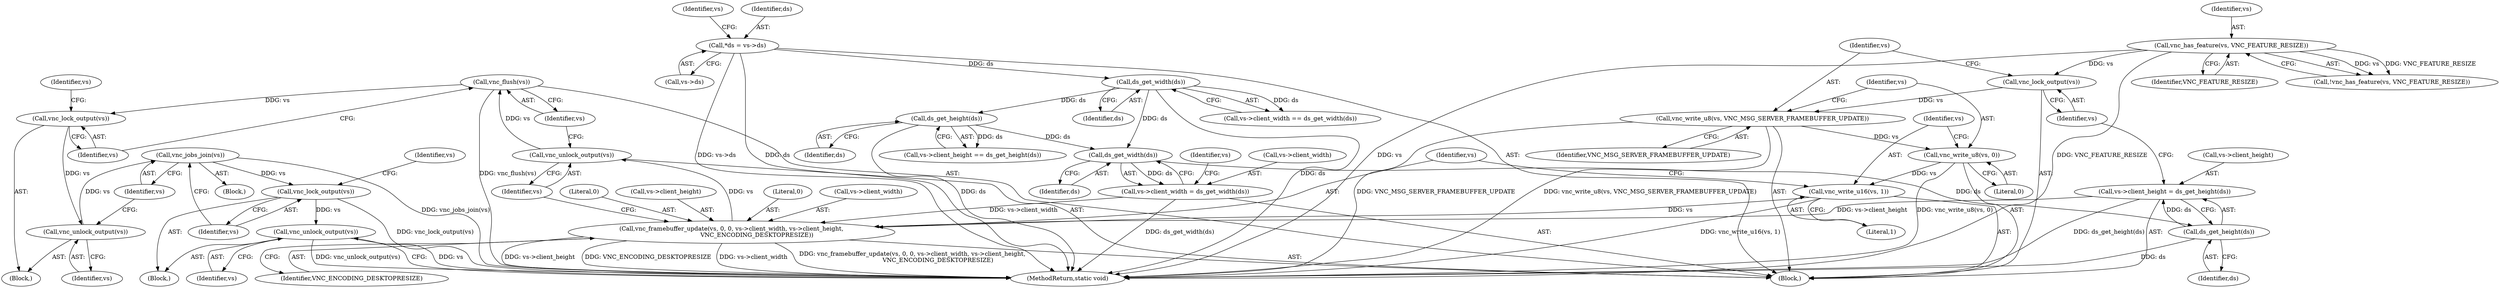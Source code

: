 digraph "0_qemu_9f64916da20eea67121d544698676295bbb105a7_10@pointer" {
"1000405" [label="(Call,vnc_jobs_join(vs))"];
"1000402" [label="(Call,vnc_unlock_output(vs))"];
"1000395" [label="(Call,vnc_lock_output(vs))"];
"1000390" [label="(Call,vnc_flush(vs))"];
"1000388" [label="(Call,vnc_unlock_output(vs))"];
"1000377" [label="(Call,vnc_framebuffer_update(vs, 0, 0, vs->client_width, vs->client_height,\n                           VNC_ENCODING_DESKTOPRESIZE))"];
"1000374" [label="(Call,vnc_write_u16(vs, 1))"];
"1000371" [label="(Call,vnc_write_u8(vs, 0))"];
"1000368" [label="(Call,vnc_write_u8(vs, VNC_MSG_SERVER_FRAMEBUFFER_UPDATE))"];
"1000366" [label="(Call,vnc_lock_output(vs))"];
"1000333" [label="(Call,vnc_has_feature(vs, VNC_FEATURE_RESIZE))"];
"1000354" [label="(Call,vs->client_width = ds_get_width(ds))"];
"1000358" [label="(Call,ds_get_width(ds))"];
"1000350" [label="(Call,ds_get_height(ds))"];
"1000344" [label="(Call,ds_get_width(ds))"];
"1000319" [label="(Call,*ds = vs->ds)"];
"1000360" [label="(Call,vs->client_height = ds_get_height(ds))"];
"1000364" [label="(Call,ds_get_height(ds))"];
"1000408" [label="(Call,vnc_lock_output(vs))"];
"1000415" [label="(Call,vnc_unlock_output(vs))"];
"1000361" [label="(Call,vs->client_height)"];
"1000388" [label="(Call,vnc_unlock_output(vs))"];
"1000409" [label="(Identifier,vs)"];
"1000378" [label="(Identifier,vs)"];
"1000359" [label="(Identifier,ds)"];
"1000366" [label="(Call,vnc_lock_output(vs))"];
"1000321" [label="(Call,vs->ds)"];
"1000372" [label="(Identifier,vs)"];
"1000389" [label="(Identifier,vs)"];
"1000367" [label="(Identifier,vs)"];
"1000368" [label="(Call,vnc_write_u8(vs, VNC_MSG_SERVER_FRAMEBUFFER_UPDATE))"];
"1000416" [label="(Identifier,vs)"];
"1000390" [label="(Call,vnc_flush(vs))"];
"1000406" [label="(Identifier,vs)"];
"1000399" [label="(Identifier,vs)"];
"1000380" [label="(Literal,0)"];
"1000381" [label="(Call,vs->client_width)"];
"1000354" [label="(Call,vs->client_width = ds_get_width(ds))"];
"1000333" [label="(Call,vnc_has_feature(vs, VNC_FEATURE_RESIZE))"];
"1000335" [label="(Identifier,VNC_FEATURE_RESIZE)"];
"1000377" [label="(Call,vnc_framebuffer_update(vs, 0, 0, vs->client_width, vs->client_height,\n                           VNC_ENCODING_DESKTOPRESIZE))"];
"1000417" [label="(MethodReturn,static void)"];
"1000344" [label="(Call,ds_get_width(ds))"];
"1000408" [label="(Call,vnc_lock_output(vs))"];
"1000369" [label="(Identifier,vs)"];
"1000395" [label="(Call,vnc_lock_output(vs))"];
"1000415" [label="(Call,vnc_unlock_output(vs))"];
"1000364" [label="(Call,ds_get_height(ds))"];
"1000402" [label="(Call,vnc_unlock_output(vs))"];
"1000345" [label="(Identifier,ds)"];
"1000374" [label="(Call,vnc_write_u16(vs, 1))"];
"1000328" [label="(Identifier,vs)"];
"1000376" [label="(Literal,1)"];
"1000375" [label="(Identifier,vs)"];
"1000370" [label="(Identifier,VNC_MSG_SERVER_FRAMEBUFFER_UPDATE)"];
"1000407" [label="(Block,)"];
"1000405" [label="(Call,vnc_jobs_join(vs))"];
"1000384" [label="(Call,vs->client_height)"];
"1000351" [label="(Identifier,ds)"];
"1000358" [label="(Call,ds_get_width(ds))"];
"1000387" [label="(Identifier,VNC_ENCODING_DESKTOPRESIZE)"];
"1000332" [label="(Call,!vnc_has_feature(vs, VNC_FEATURE_RESIZE))"];
"1000373" [label="(Literal,0)"];
"1000371" [label="(Call,vnc_write_u8(vs, 0))"];
"1000346" [label="(Call,vs->client_height == ds_get_height(ds))"];
"1000319" [label="(Call,*ds = vs->ds)"];
"1000362" [label="(Identifier,vs)"];
"1000350" [label="(Call,ds_get_height(ds))"];
"1000340" [label="(Call,vs->client_width == ds_get_width(ds))"];
"1000412" [label="(Identifier,vs)"];
"1000365" [label="(Identifier,ds)"];
"1000396" [label="(Identifier,vs)"];
"1000317" [label="(Block,)"];
"1000360" [label="(Call,vs->client_height = ds_get_height(ds))"];
"1000334" [label="(Identifier,vs)"];
"1000355" [label="(Call,vs->client_width)"];
"1000394" [label="(Block,)"];
"1000404" [label="(Block,)"];
"1000379" [label="(Literal,0)"];
"1000403" [label="(Identifier,vs)"];
"1000391" [label="(Identifier,vs)"];
"1000320" [label="(Identifier,ds)"];
"1000405" -> "1000404"  [label="AST: "];
"1000405" -> "1000406"  [label="CFG: "];
"1000406" -> "1000405"  [label="AST: "];
"1000409" -> "1000405"  [label="CFG: "];
"1000405" -> "1000417"  [label="DDG: vnc_jobs_join(vs)"];
"1000402" -> "1000405"  [label="DDG: vs"];
"1000405" -> "1000408"  [label="DDG: vs"];
"1000402" -> "1000394"  [label="AST: "];
"1000402" -> "1000403"  [label="CFG: "];
"1000403" -> "1000402"  [label="AST: "];
"1000406" -> "1000402"  [label="CFG: "];
"1000395" -> "1000402"  [label="DDG: vs"];
"1000395" -> "1000394"  [label="AST: "];
"1000395" -> "1000396"  [label="CFG: "];
"1000396" -> "1000395"  [label="AST: "];
"1000399" -> "1000395"  [label="CFG: "];
"1000390" -> "1000395"  [label="DDG: vs"];
"1000390" -> "1000317"  [label="AST: "];
"1000390" -> "1000391"  [label="CFG: "];
"1000391" -> "1000390"  [label="AST: "];
"1000396" -> "1000390"  [label="CFG: "];
"1000390" -> "1000417"  [label="DDG: vnc_flush(vs)"];
"1000388" -> "1000390"  [label="DDG: vs"];
"1000388" -> "1000317"  [label="AST: "];
"1000388" -> "1000389"  [label="CFG: "];
"1000389" -> "1000388"  [label="AST: "];
"1000391" -> "1000388"  [label="CFG: "];
"1000377" -> "1000388"  [label="DDG: vs"];
"1000377" -> "1000317"  [label="AST: "];
"1000377" -> "1000387"  [label="CFG: "];
"1000378" -> "1000377"  [label="AST: "];
"1000379" -> "1000377"  [label="AST: "];
"1000380" -> "1000377"  [label="AST: "];
"1000381" -> "1000377"  [label="AST: "];
"1000384" -> "1000377"  [label="AST: "];
"1000387" -> "1000377"  [label="AST: "];
"1000389" -> "1000377"  [label="CFG: "];
"1000377" -> "1000417"  [label="DDG: vnc_framebuffer_update(vs, 0, 0, vs->client_width, vs->client_height,\n                           VNC_ENCODING_DESKTOPRESIZE)"];
"1000377" -> "1000417"  [label="DDG: vs->client_height"];
"1000377" -> "1000417"  [label="DDG: VNC_ENCODING_DESKTOPRESIZE"];
"1000377" -> "1000417"  [label="DDG: vs->client_width"];
"1000374" -> "1000377"  [label="DDG: vs"];
"1000354" -> "1000377"  [label="DDG: vs->client_width"];
"1000360" -> "1000377"  [label="DDG: vs->client_height"];
"1000374" -> "1000317"  [label="AST: "];
"1000374" -> "1000376"  [label="CFG: "];
"1000375" -> "1000374"  [label="AST: "];
"1000376" -> "1000374"  [label="AST: "];
"1000378" -> "1000374"  [label="CFG: "];
"1000374" -> "1000417"  [label="DDG: vnc_write_u16(vs, 1)"];
"1000371" -> "1000374"  [label="DDG: vs"];
"1000371" -> "1000317"  [label="AST: "];
"1000371" -> "1000373"  [label="CFG: "];
"1000372" -> "1000371"  [label="AST: "];
"1000373" -> "1000371"  [label="AST: "];
"1000375" -> "1000371"  [label="CFG: "];
"1000371" -> "1000417"  [label="DDG: vnc_write_u8(vs, 0)"];
"1000368" -> "1000371"  [label="DDG: vs"];
"1000368" -> "1000317"  [label="AST: "];
"1000368" -> "1000370"  [label="CFG: "];
"1000369" -> "1000368"  [label="AST: "];
"1000370" -> "1000368"  [label="AST: "];
"1000372" -> "1000368"  [label="CFG: "];
"1000368" -> "1000417"  [label="DDG: VNC_MSG_SERVER_FRAMEBUFFER_UPDATE"];
"1000368" -> "1000417"  [label="DDG: vnc_write_u8(vs, VNC_MSG_SERVER_FRAMEBUFFER_UPDATE)"];
"1000366" -> "1000368"  [label="DDG: vs"];
"1000366" -> "1000317"  [label="AST: "];
"1000366" -> "1000367"  [label="CFG: "];
"1000367" -> "1000366"  [label="AST: "];
"1000369" -> "1000366"  [label="CFG: "];
"1000333" -> "1000366"  [label="DDG: vs"];
"1000333" -> "1000332"  [label="AST: "];
"1000333" -> "1000335"  [label="CFG: "];
"1000334" -> "1000333"  [label="AST: "];
"1000335" -> "1000333"  [label="AST: "];
"1000332" -> "1000333"  [label="CFG: "];
"1000333" -> "1000417"  [label="DDG: vs"];
"1000333" -> "1000417"  [label="DDG: VNC_FEATURE_RESIZE"];
"1000333" -> "1000332"  [label="DDG: vs"];
"1000333" -> "1000332"  [label="DDG: VNC_FEATURE_RESIZE"];
"1000354" -> "1000317"  [label="AST: "];
"1000354" -> "1000358"  [label="CFG: "];
"1000355" -> "1000354"  [label="AST: "];
"1000358" -> "1000354"  [label="AST: "];
"1000362" -> "1000354"  [label="CFG: "];
"1000354" -> "1000417"  [label="DDG: ds_get_width(ds)"];
"1000358" -> "1000354"  [label="DDG: ds"];
"1000358" -> "1000359"  [label="CFG: "];
"1000359" -> "1000358"  [label="AST: "];
"1000350" -> "1000358"  [label="DDG: ds"];
"1000344" -> "1000358"  [label="DDG: ds"];
"1000358" -> "1000364"  [label="DDG: ds"];
"1000350" -> "1000346"  [label="AST: "];
"1000350" -> "1000351"  [label="CFG: "];
"1000351" -> "1000350"  [label="AST: "];
"1000346" -> "1000350"  [label="CFG: "];
"1000350" -> "1000417"  [label="DDG: ds"];
"1000350" -> "1000346"  [label="DDG: ds"];
"1000344" -> "1000350"  [label="DDG: ds"];
"1000344" -> "1000340"  [label="AST: "];
"1000344" -> "1000345"  [label="CFG: "];
"1000345" -> "1000344"  [label="AST: "];
"1000340" -> "1000344"  [label="CFG: "];
"1000344" -> "1000417"  [label="DDG: ds"];
"1000344" -> "1000340"  [label="DDG: ds"];
"1000319" -> "1000344"  [label="DDG: ds"];
"1000319" -> "1000317"  [label="AST: "];
"1000319" -> "1000321"  [label="CFG: "];
"1000320" -> "1000319"  [label="AST: "];
"1000321" -> "1000319"  [label="AST: "];
"1000328" -> "1000319"  [label="CFG: "];
"1000319" -> "1000417"  [label="DDG: vs->ds"];
"1000319" -> "1000417"  [label="DDG: ds"];
"1000360" -> "1000317"  [label="AST: "];
"1000360" -> "1000364"  [label="CFG: "];
"1000361" -> "1000360"  [label="AST: "];
"1000364" -> "1000360"  [label="AST: "];
"1000367" -> "1000360"  [label="CFG: "];
"1000360" -> "1000417"  [label="DDG: ds_get_height(ds)"];
"1000364" -> "1000360"  [label="DDG: ds"];
"1000364" -> "1000365"  [label="CFG: "];
"1000365" -> "1000364"  [label="AST: "];
"1000364" -> "1000417"  [label="DDG: ds"];
"1000408" -> "1000407"  [label="AST: "];
"1000408" -> "1000409"  [label="CFG: "];
"1000409" -> "1000408"  [label="AST: "];
"1000412" -> "1000408"  [label="CFG: "];
"1000408" -> "1000417"  [label="DDG: vnc_lock_output(vs)"];
"1000408" -> "1000415"  [label="DDG: vs"];
"1000415" -> "1000407"  [label="AST: "];
"1000415" -> "1000416"  [label="CFG: "];
"1000416" -> "1000415"  [label="AST: "];
"1000417" -> "1000415"  [label="CFG: "];
"1000415" -> "1000417"  [label="DDG: vs"];
"1000415" -> "1000417"  [label="DDG: vnc_unlock_output(vs)"];
}
